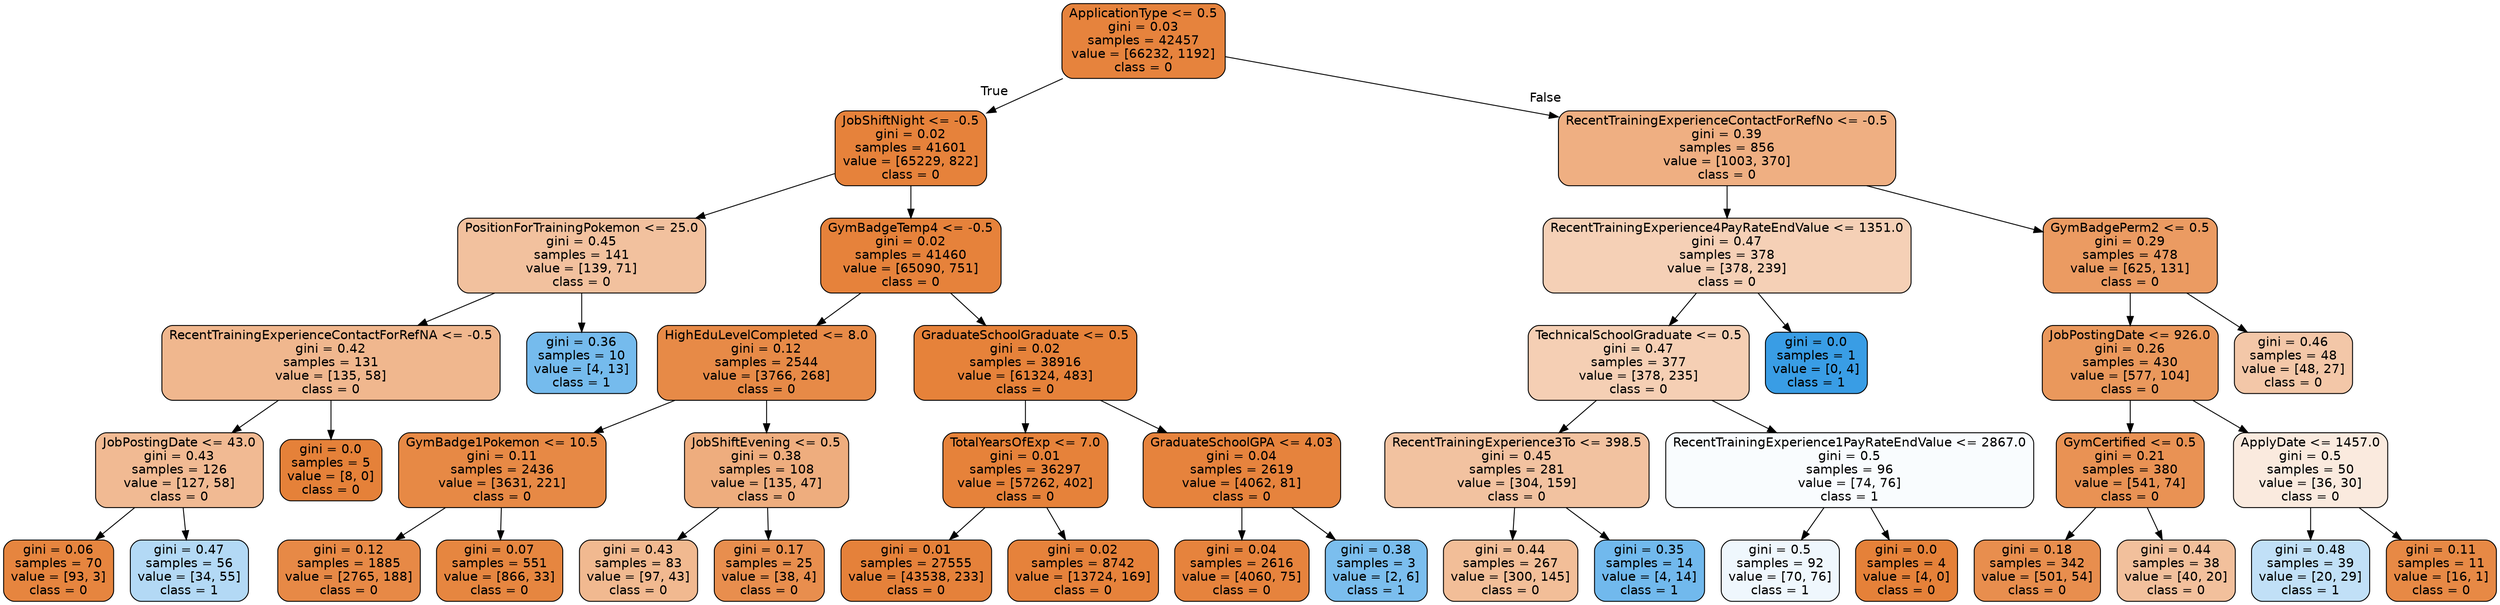 digraph Tree {
node [shape=box, style="filled, rounded", color="black", fontname=helvetica] ;
edge [fontname=helvetica] ;
0 [label="ApplicationType <= 0.5\ngini = 0.03\nsamples = 42457\nvalue = [66232, 1192]\nclass = 0", fillcolor="#e58139fa"] ;
1 [label="JobShiftNight <= -0.5\ngini = 0.02\nsamples = 41601\nvalue = [65229, 822]\nclass = 0", fillcolor="#e58139fc"] ;
0 -> 1 [labeldistance=2.5, labelangle=45, headlabel="True"] ;
2 [label="PositionForTrainingPokemon <= 25.0\ngini = 0.45\nsamples = 141\nvalue = [139, 71]\nclass = 0", fillcolor="#e581397d"] ;
1 -> 2 ;
3 [label="RecentTrainingExperienceContactForRefNA <= -0.5\ngini = 0.42\nsamples = 131\nvalue = [135, 58]\nclass = 0", fillcolor="#e5813991"] ;
2 -> 3 ;
4 [label="JobPostingDate <= 43.0\ngini = 0.43\nsamples = 126\nvalue = [127, 58]\nclass = 0", fillcolor="#e581398b"] ;
3 -> 4 ;
5 [label="gini = 0.06\nsamples = 70\nvalue = [93, 3]\nclass = 0", fillcolor="#e58139f7"] ;
4 -> 5 ;
6 [label="gini = 0.47\nsamples = 56\nvalue = [34, 55]\nclass = 1", fillcolor="#399de561"] ;
4 -> 6 ;
7 [label="gini = 0.0\nsamples = 5\nvalue = [8, 0]\nclass = 0", fillcolor="#e58139ff"] ;
3 -> 7 ;
8 [label="gini = 0.36\nsamples = 10\nvalue = [4, 13]\nclass = 1", fillcolor="#399de5b1"] ;
2 -> 8 ;
9 [label="GymBadgeTemp4 <= -0.5\ngini = 0.02\nsamples = 41460\nvalue = [65090, 751]\nclass = 0", fillcolor="#e58139fc"] ;
1 -> 9 ;
10 [label="HighEduLevelCompleted <= 8.0\ngini = 0.12\nsamples = 2544\nvalue = [3766, 268]\nclass = 0", fillcolor="#e58139ed"] ;
9 -> 10 ;
11 [label="GymBadge1Pokemon <= 10.5\ngini = 0.11\nsamples = 2436\nvalue = [3631, 221]\nclass = 0", fillcolor="#e58139ef"] ;
10 -> 11 ;
12 [label="gini = 0.12\nsamples = 1885\nvalue = [2765, 188]\nclass = 0", fillcolor="#e58139ee"] ;
11 -> 12 ;
13 [label="gini = 0.07\nsamples = 551\nvalue = [866, 33]\nclass = 0", fillcolor="#e58139f5"] ;
11 -> 13 ;
14 [label="JobShiftEvening <= 0.5\ngini = 0.38\nsamples = 108\nvalue = [135, 47]\nclass = 0", fillcolor="#e58139a6"] ;
10 -> 14 ;
15 [label="gini = 0.43\nsamples = 83\nvalue = [97, 43]\nclass = 0", fillcolor="#e581398e"] ;
14 -> 15 ;
16 [label="gini = 0.17\nsamples = 25\nvalue = [38, 4]\nclass = 0", fillcolor="#e58139e4"] ;
14 -> 16 ;
17 [label="GraduateSchoolGraduate <= 0.5\ngini = 0.02\nsamples = 38916\nvalue = [61324, 483]\nclass = 0", fillcolor="#e58139fd"] ;
9 -> 17 ;
18 [label="TotalYearsOfExp <= 7.0\ngini = 0.01\nsamples = 36297\nvalue = [57262, 402]\nclass = 0", fillcolor="#e58139fd"] ;
17 -> 18 ;
19 [label="gini = 0.01\nsamples = 27555\nvalue = [43538, 233]\nclass = 0", fillcolor="#e58139fe"] ;
18 -> 19 ;
20 [label="gini = 0.02\nsamples = 8742\nvalue = [13724, 169]\nclass = 0", fillcolor="#e58139fc"] ;
18 -> 20 ;
21 [label="GraduateSchoolGPA <= 4.03\ngini = 0.04\nsamples = 2619\nvalue = [4062, 81]\nclass = 0", fillcolor="#e58139fa"] ;
17 -> 21 ;
22 [label="gini = 0.04\nsamples = 2616\nvalue = [4060, 75]\nclass = 0", fillcolor="#e58139fa"] ;
21 -> 22 ;
23 [label="gini = 0.38\nsamples = 3\nvalue = [2, 6]\nclass = 1", fillcolor="#399de5aa"] ;
21 -> 23 ;
24 [label="RecentTrainingExperienceContactForRefNo <= -0.5\ngini = 0.39\nsamples = 856\nvalue = [1003, 370]\nclass = 0", fillcolor="#e58139a1"] ;
0 -> 24 [labeldistance=2.5, labelangle=-45, headlabel="False"] ;
25 [label="RecentTrainingExperience4PayRateEndValue <= 1351.0\ngini = 0.47\nsamples = 378\nvalue = [378, 239]\nclass = 0", fillcolor="#e581395e"] ;
24 -> 25 ;
26 [label="TechnicalSchoolGraduate <= 0.5\ngini = 0.47\nsamples = 377\nvalue = [378, 235]\nclass = 0", fillcolor="#e5813960"] ;
25 -> 26 ;
27 [label="RecentTrainingExperience3To <= 398.5\ngini = 0.45\nsamples = 281\nvalue = [304, 159]\nclass = 0", fillcolor="#e581397a"] ;
26 -> 27 ;
28 [label="gini = 0.44\nsamples = 267\nvalue = [300, 145]\nclass = 0", fillcolor="#e5813984"] ;
27 -> 28 ;
29 [label="gini = 0.35\nsamples = 14\nvalue = [4, 14]\nclass = 1", fillcolor="#399de5b6"] ;
27 -> 29 ;
30 [label="RecentTrainingExperience1PayRateEndValue <= 2867.0\ngini = 0.5\nsamples = 96\nvalue = [74, 76]\nclass = 1", fillcolor="#399de507"] ;
26 -> 30 ;
31 [label="gini = 0.5\nsamples = 92\nvalue = [70, 76]\nclass = 1", fillcolor="#399de514"] ;
30 -> 31 ;
32 [label="gini = 0.0\nsamples = 4\nvalue = [4, 0]\nclass = 0", fillcolor="#e58139ff"] ;
30 -> 32 ;
33 [label="gini = 0.0\nsamples = 1\nvalue = [0, 4]\nclass = 1", fillcolor="#399de5ff"] ;
25 -> 33 ;
34 [label="GymBadgePerm2 <= 0.5\ngini = 0.29\nsamples = 478\nvalue = [625, 131]\nclass = 0", fillcolor="#e58139ca"] ;
24 -> 34 ;
35 [label="JobPostingDate <= 926.0\ngini = 0.26\nsamples = 430\nvalue = [577, 104]\nclass = 0", fillcolor="#e58139d1"] ;
34 -> 35 ;
36 [label="GymCertified <= 0.5\ngini = 0.21\nsamples = 380\nvalue = [541, 74]\nclass = 0", fillcolor="#e58139dc"] ;
35 -> 36 ;
37 [label="gini = 0.18\nsamples = 342\nvalue = [501, 54]\nclass = 0", fillcolor="#e58139e4"] ;
36 -> 37 ;
38 [label="gini = 0.44\nsamples = 38\nvalue = [40, 20]\nclass = 0", fillcolor="#e581397f"] ;
36 -> 38 ;
39 [label="ApplyDate <= 1457.0\ngini = 0.5\nsamples = 50\nvalue = [36, 30]\nclass = 0", fillcolor="#e581392a"] ;
35 -> 39 ;
40 [label="gini = 0.48\nsamples = 39\nvalue = [20, 29]\nclass = 1", fillcolor="#399de54f"] ;
39 -> 40 ;
41 [label="gini = 0.11\nsamples = 11\nvalue = [16, 1]\nclass = 0", fillcolor="#e58139ef"] ;
39 -> 41 ;
42 [label="gini = 0.46\nsamples = 48\nvalue = [48, 27]\nclass = 0", fillcolor="#e5813970"] ;
34 -> 42 ;
}